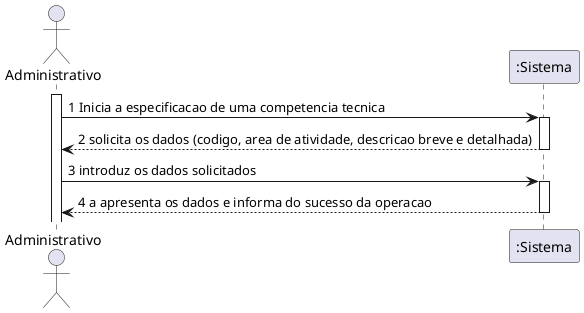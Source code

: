 @startuml
actor Administrativo
activate Administrativo
Administrativo -> ":Sistema" : 1 Inicia a especificacao de uma competencia tecnica
activate ":Sistema"
":Sistema" --> Administrativo : 2 solicita os dados (codigo, area de atividade, descricao breve e detalhada)
deactivate ":Sistema"
Administrativo -> ":Sistema" : 3 introduz os dados solicitados
activate ":Sistema"
":Sistema" --> Administrativo : 4 a apresenta os dados e informa do sucesso da operacao
deactivate ":Sistema"

@enduml